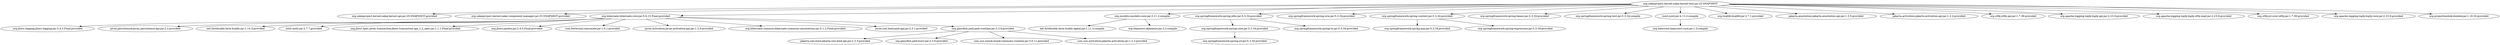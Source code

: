 digraph "org.sakaiproject.kernel:sakai-kernel-test:jar:25-SNAPSHOT" { 
	"org.sakaiproject.kernel:sakai-kernel-test:jar:25-SNAPSHOT" -> "org.sakaiproject.kernel:sakai-kernel-api:jar:25-SNAPSHOT:provided" ; 
	"org.sakaiproject.kernel:sakai-kernel-test:jar:25-SNAPSHOT" -> "org.sakaiproject.kernel:sakai-component-manager:jar:25-SNAPSHOT:provided" ; 
	"org.sakaiproject.kernel:sakai-kernel-test:jar:25-SNAPSHOT" -> "org.hibernate:hibernate-core:jar:5.6.15.Final:provided" ; 
	"org.sakaiproject.kernel:sakai-kernel-test:jar:25-SNAPSHOT" -> "org.mockito:mockito-core:jar:3.11.2:compile" ; 
	"org.sakaiproject.kernel:sakai-kernel-test:jar:25-SNAPSHOT" -> "org.springframework:spring-jdbc:jar:5.3.34:provided" ; 
	"org.sakaiproject.kernel:sakai-kernel-test:jar:25-SNAPSHOT" -> "org.springframework:spring-orm:jar:5.3.34:provided" ; 
	"org.sakaiproject.kernel:sakai-kernel-test:jar:25-SNAPSHOT" -> "org.springframework:spring-context:jar:5.3.34:provided" ; 
	"org.sakaiproject.kernel:sakai-kernel-test:jar:25-SNAPSHOT" -> "org.springframework:spring-beans:jar:5.3.34:provided" ; 
	"org.sakaiproject.kernel:sakai-kernel-test:jar:25-SNAPSHOT" -> "org.springframework:spring-test:jar:5.3.34:compile" ; 
	"org.sakaiproject.kernel:sakai-kernel-test:jar:25-SNAPSHOT" -> "junit:junit:jar:4.13.2:compile" ; 
	"org.sakaiproject.kernel:sakai-kernel-test:jar:25-SNAPSHOT" -> "org.hsqldb:hsqldb:jar:2.7.1:provided" ; 
	"org.sakaiproject.kernel:sakai-kernel-test:jar:25-SNAPSHOT" -> "jakarta.annotation:jakarta.annotation-api:jar:1.3.5:provided" ; 
	"org.sakaiproject.kernel:sakai-kernel-test:jar:25-SNAPSHOT" -> "jakarta.activation:jakarta.activation-api:jar:1.2.2:provided" ; 
	"org.sakaiproject.kernel:sakai-kernel-test:jar:25-SNAPSHOT" -> "org.slf4j:slf4j-api:jar:1.7.36:provided" ; 
	"org.sakaiproject.kernel:sakai-kernel-test:jar:25-SNAPSHOT" -> "org.apache.logging.log4j:log4j-api:jar:2.23.0:provided" ; 
	"org.sakaiproject.kernel:sakai-kernel-test:jar:25-SNAPSHOT" -> "org.apache.logging.log4j:log4j-slf4j-impl:jar:2.23.0:provided" ; 
	"org.sakaiproject.kernel:sakai-kernel-test:jar:25-SNAPSHOT" -> "org.slf4j:jcl-over-slf4j:jar:1.7.36:provided" ; 
	"org.sakaiproject.kernel:sakai-kernel-test:jar:25-SNAPSHOT" -> "org.apache.logging.log4j:log4j-core:jar:2.23.0:provided" ; 
	"org.sakaiproject.kernel:sakai-kernel-test:jar:25-SNAPSHOT" -> "org.projectlombok:lombok:jar:1.18.32:provided" ; 
	"org.hibernate:hibernate-core:jar:5.6.15.Final:provided" -> "org.jboss.logging:jboss-logging:jar:3.4.3.Final:provided" ; 
	"org.hibernate:hibernate-core:jar:5.6.15.Final:provided" -> "javax.persistence:javax.persistence-api:jar:2.2:provided" ; 
	"org.hibernate:hibernate-core:jar:5.6.15.Final:provided" -> "net.bytebuddy:byte-buddy:jar:1.14.3:provided" ; 
	"org.hibernate:hibernate-core:jar:5.6.15.Final:provided" -> "antlr:antlr:jar:2.7.7:provided" ; 
	"org.hibernate:hibernate-core:jar:5.6.15.Final:provided" -> "org.jboss.spec.javax.transaction:jboss-transaction-api_1.2_spec:jar:1.1.1.Final:provided" ; 
	"org.hibernate:hibernate-core:jar:5.6.15.Final:provided" -> "org.jboss:jandex:jar:2.4.3.Final:provided" ; 
	"org.hibernate:hibernate-core:jar:5.6.15.Final:provided" -> "com.fasterxml:classmate:jar:1.5.1:provided" ; 
	"org.hibernate:hibernate-core:jar:5.6.15.Final:provided" -> "javax.activation:javax.activation-api:jar:1.2.0:provided" ; 
	"org.hibernate:hibernate-core:jar:5.6.15.Final:provided" -> "org.hibernate.common:hibernate-commons-annotations:jar:5.1.2.Final:provided" ; 
	"org.hibernate:hibernate-core:jar:5.6.15.Final:provided" -> "javax.xml.bind:jaxb-api:jar:2.3.1:provided" ; 
	"org.hibernate:hibernate-core:jar:5.6.15.Final:provided" -> "org.glassfish.jaxb:jaxb-runtime:jar:2.3.6:provided" ; 
	"org.glassfish.jaxb:jaxb-runtime:jar:2.3.6:provided" -> "jakarta.xml.bind:jakarta.xml.bind-api:jar:2.3.3:provided" ; 
	"org.glassfish.jaxb:jaxb-runtime:jar:2.3.6:provided" -> "org.glassfish.jaxb:txw2:jar:2.3.6:provided" ; 
	"org.glassfish.jaxb:jaxb-runtime:jar:2.3.6:provided" -> "com.sun.istack:istack-commons-runtime:jar:3.0.11:provided" ; 
	"org.glassfish.jaxb:jaxb-runtime:jar:2.3.6:provided" -> "com.sun.activation:jakarta.activation:jar:1.2.2:provided" ; 
	"org.mockito:mockito-core:jar:3.11.2:compile" -> "net.bytebuddy:byte-buddy-agent:jar:1.11.3:compile" ; 
	"org.mockito:mockito-core:jar:3.11.2:compile" -> "org.objenesis:objenesis:jar:3.2:compile" ; 
	"org.springframework:spring-jdbc:jar:5.3.34:provided" -> "org.springframework:spring-core:jar:5.3.34:provided" ; 
	"org.springframework:spring-jdbc:jar:5.3.34:provided" -> "org.springframework:spring-tx:jar:5.3.34:provided" ; 
	"org.springframework:spring-core:jar:5.3.34:provided" -> "org.springframework:spring-jcl:jar:5.3.34:provided" ; 
	"org.springframework:spring-context:jar:5.3.34:provided" -> "org.springframework:spring-aop:jar:5.3.34:provided" ; 
	"org.springframework:spring-context:jar:5.3.34:provided" -> "org.springframework:spring-expression:jar:5.3.34:provided" ; 
	"junit:junit:jar:4.13.2:compile" -> "org.hamcrest:hamcrest-core:jar:1.3:compile" ; 
 } 
